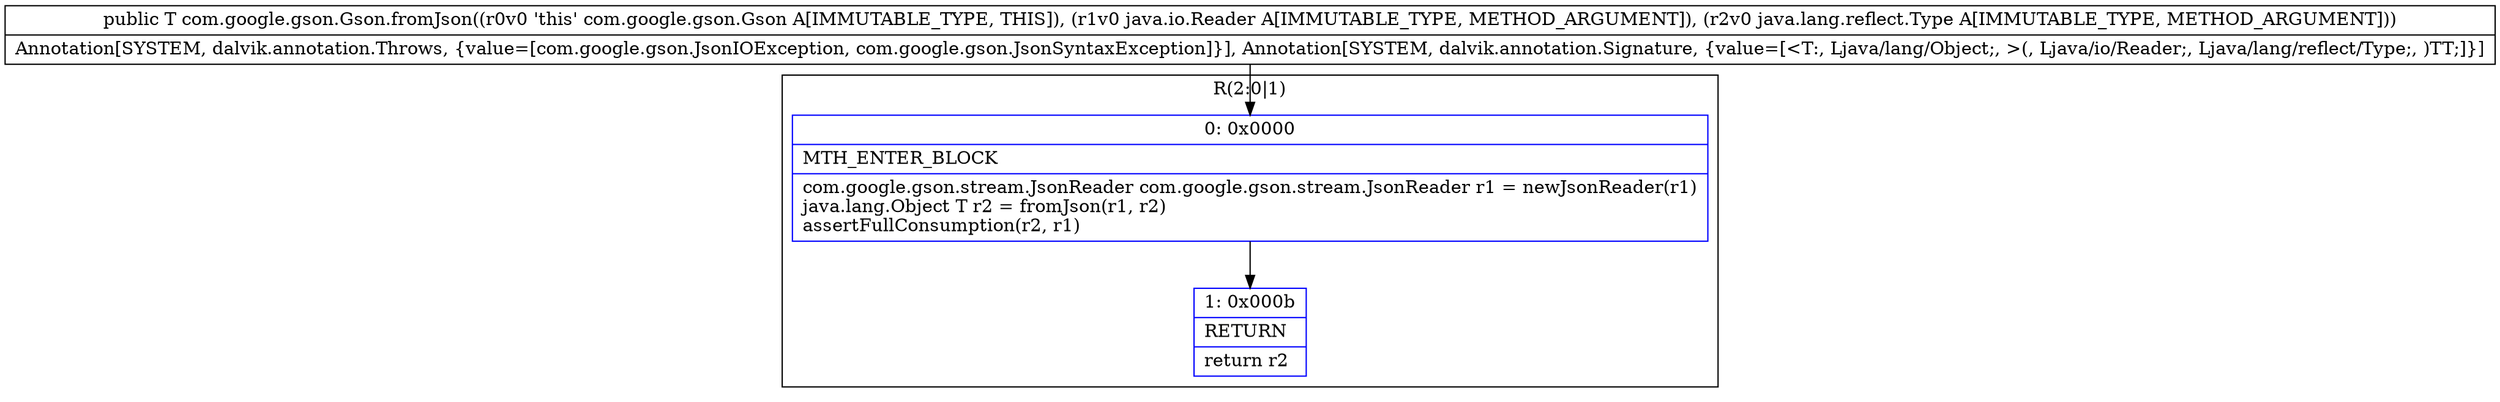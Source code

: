 digraph "CFG forcom.google.gson.Gson.fromJson(Ljava\/io\/Reader;Ljava\/lang\/reflect\/Type;)Ljava\/lang\/Object;" {
subgraph cluster_Region_1220450614 {
label = "R(2:0|1)";
node [shape=record,color=blue];
Node_0 [shape=record,label="{0\:\ 0x0000|MTH_ENTER_BLOCK\l|com.google.gson.stream.JsonReader com.google.gson.stream.JsonReader r1 = newJsonReader(r1)\ljava.lang.Object T r2 = fromJson(r1, r2)\lassertFullConsumption(r2, r1)\l}"];
Node_1 [shape=record,label="{1\:\ 0x000b|RETURN\l|return r2\l}"];
}
MethodNode[shape=record,label="{public T com.google.gson.Gson.fromJson((r0v0 'this' com.google.gson.Gson A[IMMUTABLE_TYPE, THIS]), (r1v0 java.io.Reader A[IMMUTABLE_TYPE, METHOD_ARGUMENT]), (r2v0 java.lang.reflect.Type A[IMMUTABLE_TYPE, METHOD_ARGUMENT]))  | Annotation[SYSTEM, dalvik.annotation.Throws, \{value=[com.google.gson.JsonIOException, com.google.gson.JsonSyntaxException]\}], Annotation[SYSTEM, dalvik.annotation.Signature, \{value=[\<T:, Ljava\/lang\/Object;, \>(, Ljava\/io\/Reader;, Ljava\/lang\/reflect\/Type;, )TT;]\}]\l}"];
MethodNode -> Node_0;
Node_0 -> Node_1;
}

